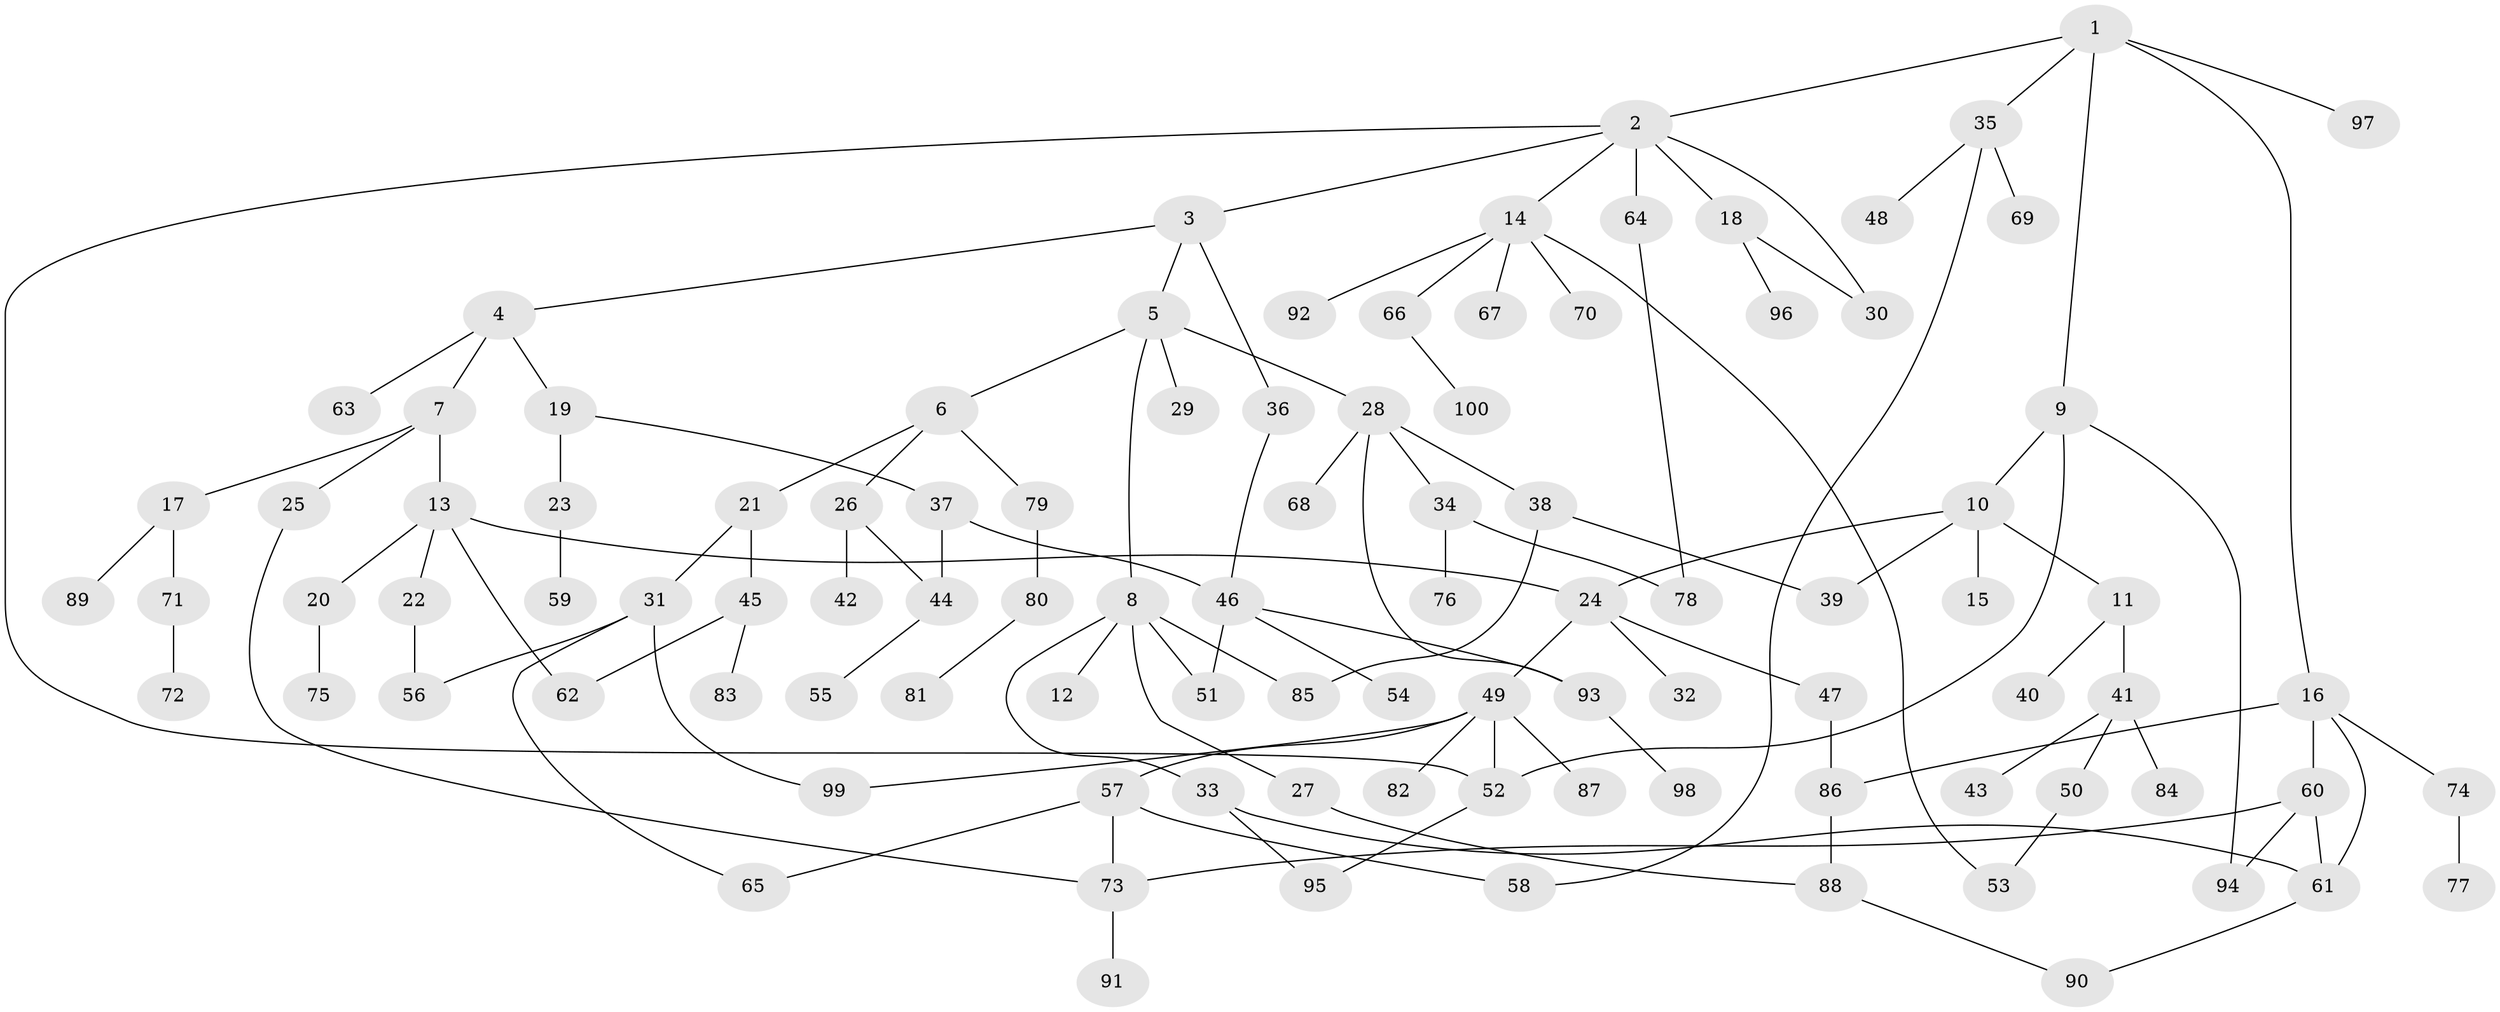 // Generated by graph-tools (version 1.1) at 2025/38/02/21/25 10:38:51]
// undirected, 100 vertices, 125 edges
graph export_dot {
graph [start="1"]
  node [color=gray90,style=filled];
  1;
  2;
  3;
  4;
  5;
  6;
  7;
  8;
  9;
  10;
  11;
  12;
  13;
  14;
  15;
  16;
  17;
  18;
  19;
  20;
  21;
  22;
  23;
  24;
  25;
  26;
  27;
  28;
  29;
  30;
  31;
  32;
  33;
  34;
  35;
  36;
  37;
  38;
  39;
  40;
  41;
  42;
  43;
  44;
  45;
  46;
  47;
  48;
  49;
  50;
  51;
  52;
  53;
  54;
  55;
  56;
  57;
  58;
  59;
  60;
  61;
  62;
  63;
  64;
  65;
  66;
  67;
  68;
  69;
  70;
  71;
  72;
  73;
  74;
  75;
  76;
  77;
  78;
  79;
  80;
  81;
  82;
  83;
  84;
  85;
  86;
  87;
  88;
  89;
  90;
  91;
  92;
  93;
  94;
  95;
  96;
  97;
  98;
  99;
  100;
  1 -- 2;
  1 -- 9;
  1 -- 16;
  1 -- 35;
  1 -- 97;
  2 -- 3;
  2 -- 14;
  2 -- 18;
  2 -- 30;
  2 -- 52;
  2 -- 64;
  3 -- 4;
  3 -- 5;
  3 -- 36;
  4 -- 7;
  4 -- 19;
  4 -- 63;
  5 -- 6;
  5 -- 8;
  5 -- 28;
  5 -- 29;
  6 -- 21;
  6 -- 26;
  6 -- 79;
  7 -- 13;
  7 -- 17;
  7 -- 25;
  8 -- 12;
  8 -- 27;
  8 -- 33;
  8 -- 51;
  8 -- 85;
  9 -- 10;
  9 -- 52;
  9 -- 94;
  10 -- 11;
  10 -- 15;
  10 -- 24;
  10 -- 39;
  11 -- 40;
  11 -- 41;
  13 -- 20;
  13 -- 22;
  13 -- 62;
  13 -- 24;
  14 -- 66;
  14 -- 67;
  14 -- 70;
  14 -- 92;
  14 -- 53;
  16 -- 60;
  16 -- 74;
  16 -- 86;
  16 -- 61;
  17 -- 71;
  17 -- 89;
  18 -- 96;
  18 -- 30;
  19 -- 23;
  19 -- 37;
  20 -- 75;
  21 -- 31;
  21 -- 45;
  22 -- 56;
  23 -- 59;
  24 -- 32;
  24 -- 47;
  24 -- 49;
  25 -- 73;
  26 -- 42;
  26 -- 44;
  27 -- 88;
  28 -- 34;
  28 -- 38;
  28 -- 68;
  28 -- 93;
  31 -- 56;
  31 -- 65;
  31 -- 99;
  33 -- 61;
  33 -- 95;
  34 -- 76;
  34 -- 78;
  35 -- 48;
  35 -- 58;
  35 -- 69;
  36 -- 46;
  37 -- 46;
  37 -- 44;
  38 -- 85;
  38 -- 39;
  41 -- 43;
  41 -- 50;
  41 -- 84;
  44 -- 55;
  45 -- 62;
  45 -- 83;
  46 -- 54;
  46 -- 51;
  46 -- 93;
  47 -- 86;
  49 -- 57;
  49 -- 82;
  49 -- 87;
  49 -- 99;
  49 -- 52;
  50 -- 53;
  52 -- 95;
  57 -- 58;
  57 -- 73;
  57 -- 65;
  60 -- 73;
  60 -- 94;
  60 -- 61;
  61 -- 90;
  64 -- 78;
  66 -- 100;
  71 -- 72;
  73 -- 91;
  74 -- 77;
  79 -- 80;
  80 -- 81;
  86 -- 88;
  88 -- 90;
  93 -- 98;
}
